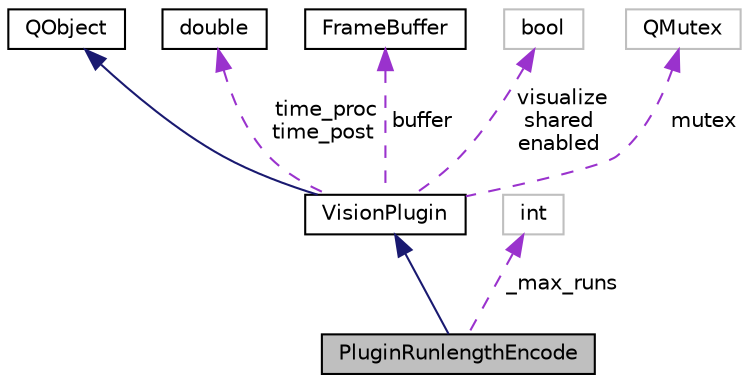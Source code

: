 digraph "PluginRunlengthEncode"
{
 // INTERACTIVE_SVG=YES
  edge [fontname="Helvetica",fontsize="10",labelfontname="Helvetica",labelfontsize="10"];
  node [fontname="Helvetica",fontsize="10",shape=record];
  Node1 [label="PluginRunlengthEncode",height=0.2,width=0.4,color="black", fillcolor="grey75", style="filled", fontcolor="black"];
  Node2 -> Node1 [dir="back",color="midnightblue",fontsize="10",style="solid",fontname="Helvetica"];
  Node2 [label="VisionPlugin",height=0.2,width=0.4,color="black", fillcolor="white", style="filled",URL="$d8/d1e/class_vision_plugin.html",tooltip="A base class for general vision processing plugin. "];
  Node3 -> Node2 [dir="back",color="midnightblue",fontsize="10",style="solid",fontname="Helvetica"];
  Node3 [label="QObject",height=0.2,width=0.4,color="black", fillcolor="white", style="filled",URL="$dc/d4f/class_q_object.html"];
  Node4 -> Node2 [dir="back",color="darkorchid3",fontsize="10",style="dashed",label=" time_proc\ntime_post" ,fontname="Helvetica"];
  Node4 [label="double",height=0.2,width=0.4,color="black", fillcolor="white", style="filled",URL="$df/de6/classdouble.html"];
  Node5 -> Node2 [dir="back",color="darkorchid3",fontsize="10",style="dashed",label=" buffer" ,fontname="Helvetica"];
  Node5 [label="FrameBuffer",height=0.2,width=0.4,color="black", fillcolor="white", style="filled",URL="$d8/d23/class_frame_buffer.html",tooltip="A RingBuffer consisting of items of type FrameData. "];
  Node6 -> Node2 [dir="back",color="darkorchid3",fontsize="10",style="dashed",label=" visualize\nshared\nenabled" ,fontname="Helvetica"];
  Node6 [label="bool",height=0.2,width=0.4,color="grey75", fillcolor="white", style="filled"];
  Node7 -> Node2 [dir="back",color="darkorchid3",fontsize="10",style="dashed",label=" mutex" ,fontname="Helvetica"];
  Node7 [label="QMutex",height=0.2,width=0.4,color="grey75", fillcolor="white", style="filled"];
  Node8 -> Node1 [dir="back",color="darkorchid3",fontsize="10",style="dashed",label=" _max_runs" ,fontname="Helvetica"];
  Node8 [label="int",height=0.2,width=0.4,color="grey75", fillcolor="white", style="filled"];
}
